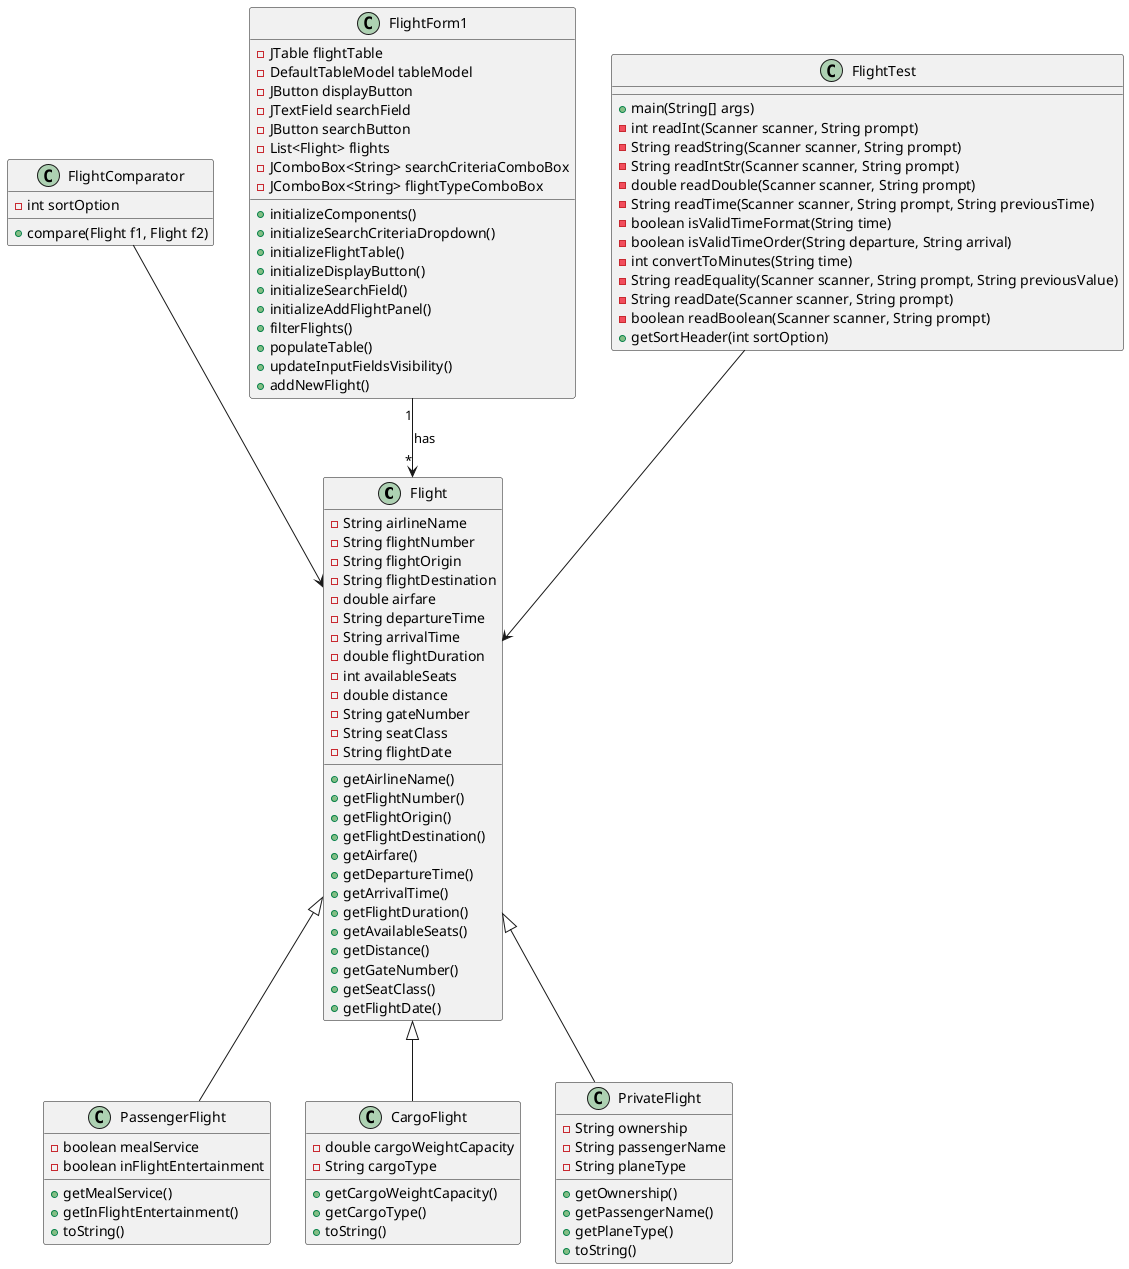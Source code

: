 @startuml UML
class Flight {
    -String airlineName
    -String flightNumber
    -String flightOrigin
    -String flightDestination
    -double airfare
    -String departureTime
    -String arrivalTime
    -double flightDuration
    -int availableSeats
    -double distance
    -String gateNumber
    -String seatClass
    -String flightDate
    +getAirlineName()
    +getFlightNumber()
    +getFlightOrigin()
    +getFlightDestination()
    +getAirfare()
    +getDepartureTime()
    +getArrivalTime()
    +getFlightDuration()
    +getAvailableSeats()
    +getDistance()
    +getGateNumber()
    +getSeatClass()
    +getFlightDate()
}

class PassengerFlight {
    -boolean mealService
    -boolean inFlightEntertainment
    +getMealService()
    +getInFlightEntertainment()
    +toString()
}

class CargoFlight {
    -double cargoWeightCapacity
    -String cargoType
    +getCargoWeightCapacity()
    +getCargoType()
    +toString()
}

class PrivateFlight {
    -String ownership
    -String passengerName
    -String planeType
    +getOwnership()
    +getPassengerName()
    +getPlaneType()
    +toString()
}

class FlightComparator {
    -int sortOption
    +compare(Flight f1, Flight f2)
}

class FlightForm1 {
    -JTable flightTable
    -DefaultTableModel tableModel
    -JButton displayButton
    -JTextField searchField
    -JButton searchButton
    -List<Flight> flights
    -JComboBox<String> searchCriteriaComboBox
    -JComboBox<String> flightTypeComboBox
    +initializeComponents()
    +initializeSearchCriteriaDropdown()
    +initializeFlightTable()
    +initializeDisplayButton()
    +initializeSearchField()
    +initializeAddFlightPanel()
    +filterFlights()
    +populateTable()
    +updateInputFieldsVisibility()
    +addNewFlight()
}

class FlightTest {
    +main(String[] args)
    -int readInt(Scanner scanner, String prompt)
    -String readString(Scanner scanner, String prompt)
    -String readIntStr(Scanner scanner, String prompt)
    -double readDouble(Scanner scanner, String prompt)
    -String readTime(Scanner scanner, String prompt, String previousTime)
    -boolean isValidTimeFormat(String time)
    -boolean isValidTimeOrder(String departure, String arrival)
    -int convertToMinutes(String time)
    -String readEquality(Scanner scanner, String prompt, String previousValue)
    -String readDate(Scanner scanner, String prompt)
    -boolean readBoolean(Scanner scanner, String prompt)
    +getSortHeader(int sortOption)
}

Flight <|-- PassengerFlight
Flight <|-- CargoFlight
Flight <|-- PrivateFlight
FlightForm1 "1" --> "*" Flight : has
FlightComparator --> Flight
FlightTest --> Flight
@enduml
